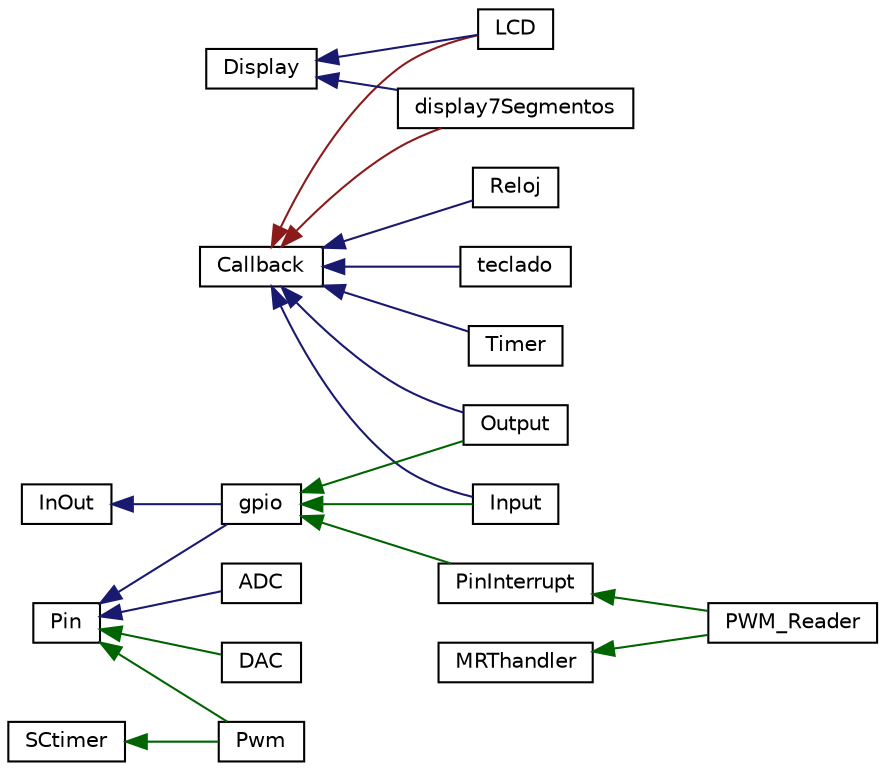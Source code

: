 digraph "Graphical Class Hierarchy"
{
 // LATEX_PDF_SIZE
  edge [fontname="Helvetica",fontsize="10",labelfontname="Helvetica",labelfontsize="10"];
  node [fontname="Helvetica",fontsize="10",shape=record];
  rankdir="LR";
  Node32 [label="Callback",height=0.2,width=0.4,color="black", fillcolor="white", style="filled",URL="$class_callback.html",tooltip="Clase del objeto Callback."];
  Node32 -> Node23 [dir="back",color="firebrick4",fontsize="10",style="solid",fontname="Helvetica"];
  Node23 [label="display7Segmentos",height=0.2,width=0.4,color="black", fillcolor="white", style="filled",URL="$classdisplay7_segmentos.html",tooltip="Clase del objeto display7Segmentos El objeto display7Segmentos permite el control de un display con d..."];
  Node32 -> Node13 [dir="back",color="midnightblue",fontsize="10",style="solid",fontname="Helvetica"];
  Node13 [label="Input",height=0.2,width=0.4,color="black", fillcolor="white", style="filled",URL="$class_input.html",tooltip="Clase del objeto Input."];
  Node32 -> Node24 [dir="back",color="firebrick4",fontsize="10",style="solid",fontname="Helvetica"];
  Node24 [label="LCD",height=0.2,width=0.4,color="black", fillcolor="white", style="filled",URL="$class_l_c_d.html",tooltip="Clase del objeto lcd El objeto lcd permite el manejo de displays digitales mediante comunicación de 4..."];
  Node32 -> Node14 [dir="back",color="midnightblue",fontsize="10",style="solid",fontname="Helvetica"];
  Node14 [label="Output",height=0.2,width=0.4,color="black", fillcolor="white", style="filled",URL="$class_output.html",tooltip="Clase del objeto outputs."];
  Node32 -> Node33 [dir="back",color="midnightblue",fontsize="10",style="solid",fontname="Helvetica"];
  Node33 [label="Reloj",height=0.2,width=0.4,color="black", fillcolor="white", style="filled",URL="$class_reloj.html",tooltip="Clase del objeto Reloj."];
  Node32 -> Node34 [dir="back",color="midnightblue",fontsize="10",style="solid",fontname="Helvetica"];
  Node34 [label="teclado",height=0.2,width=0.4,color="black", fillcolor="white", style="filled",URL="$classteclado.html",tooltip="Clase del objeto teclado FUNCIONAMIENTO: Este objeto permite controlar teclados matriciales cableados..."];
  Node32 -> Node35 [dir="back",color="midnightblue",fontsize="10",style="solid",fontname="Helvetica"];
  Node35 [label="Timer",height=0.2,width=0.4,color="black", fillcolor="white", style="filled",URL="$class_timer.html",tooltip="Clase del objeto timer."];
  Node22 [label="Display",height=0.2,width=0.4,color="black", fillcolor="white", style="filled",URL="$class_display.html",tooltip="Clase del objeto display Clase abstracta pura para la generación de displays."];
  Node22 -> Node23 [dir="back",color="midnightblue",fontsize="10",style="solid",fontname="Helvetica"];
  Node22 -> Node24 [dir="back",color="midnightblue",fontsize="10",style="solid",fontname="Helvetica"];
  Node18 [label="InOut",height=0.2,width=0.4,color="black", fillcolor="white", style="filled",URL="$class_in_out.html",tooltip="Clase del objeto InOut."];
  Node18 -> Node12 [dir="back",color="midnightblue",fontsize="10",style="solid",fontname="Helvetica"];
  Node12 [label="gpio",height=0.2,width=0.4,color="black", fillcolor="white", style="filled",URL="$classgpio.html",tooltip="Clase del objeto gpio."];
  Node12 -> Node13 [dir="back",color="darkgreen",fontsize="10",style="solid",fontname="Helvetica"];
  Node12 -> Node14 [dir="back",color="darkgreen",fontsize="10",style="solid",fontname="Helvetica"];
  Node12 -> Node15 [dir="back",color="darkgreen",fontsize="10",style="solid",fontname="Helvetica"];
  Node15 [label="PinInterrupt",height=0.2,width=0.4,color="black", fillcolor="white", style="filled",URL="$class_pin_interrupt.html",tooltip=" "];
  Node15 -> Node16 [dir="back",color="darkgreen",fontsize="10",style="solid",fontname="Helvetica"];
  Node16 [label="PWM_Reader",height=0.2,width=0.4,color="black", fillcolor="white", style="filled",URL="$class_p_w_m___reader.html",tooltip="Clase del objeto PWM_Reader."];
  Node17 [label="MRThandler",height=0.2,width=0.4,color="black", fillcolor="white", style="filled",URL="$class_m_r_thandler.html",tooltip="Clase del objeto MRThandler El objeto MRThandler debe ser heredado por cualquier objeto que desee est..."];
  Node17 -> Node16 [dir="back",color="darkgreen",fontsize="10",style="solid",fontname="Helvetica"];
  Node9 [label="Pin",height=0.2,width=0.4,color="black", fillcolor="white", style="filled",URL="$class_pin.html",tooltip="Clase del objeto Pin."];
  Node9 -> Node10 [dir="back",color="midnightblue",fontsize="10",style="solid",fontname="Helvetica"];
  Node10 [label="ADC",height=0.2,width=0.4,color="black", fillcolor="white", style="filled",URL="$class_a_d_c.html",tooltip="Clase del objeto ADC FUNCIONAMIENTO: La clase ADC utiliza el ADCGroup para poder ser manejada de form..."];
  Node9 -> Node11 [dir="back",color="darkgreen",fontsize="10",style="solid",fontname="Helvetica"];
  Node11 [label="DAC",height=0.2,width=0.4,color="black", fillcolor="white", style="filled",URL="$class_d_a_c.html",tooltip="Clase del objeto DAC FUNCIONAMIENTO: Realiza una conversion digital->analógica en un rango desde 0 ha..."];
  Node9 -> Node12 [dir="back",color="midnightblue",fontsize="10",style="solid",fontname="Helvetica"];
  Node9 -> Node1 [dir="back",color="darkgreen",fontsize="10",style="solid",fontname="Helvetica"];
  Node1 [label="Pwm",height=0.2,width=0.4,color="black", fillcolor="white", style="filled",URL="$class_pwm.html",tooltip="Clase del objeto Pwm."];
  Node0 [label="SCtimer",height=0.2,width=0.4,color="black", fillcolor="white", style="filled",URL="$class_s_ctimer.html",tooltip="Clase del objeto SCtimer El objeto SCtimer debe ser heredado por quienes desen utilizar las interrucp..."];
  Node0 -> Node1 [dir="back",color="darkgreen",fontsize="10",style="solid",fontname="Helvetica"];
}
